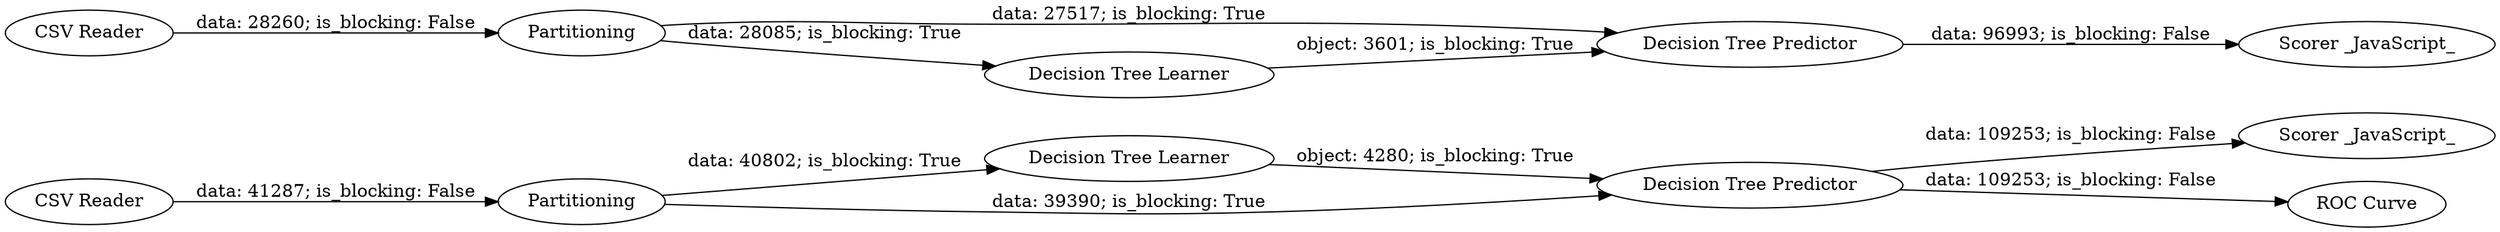 digraph {
	"2061215961863960287_1" [label="CSV Reader"]
	"2061215961863960287_5" [label="Decision Tree Learner"]
	"2061215961863960287_13" [label="Scorer _JavaScript_"]
	"2061215961863960287_2" [label="CSV Reader"]
	"2061215961863960287_10" [label=Partitioning]
	"2061215961863960287_9" [label="Decision Tree Predictor"]
	"2061215961863960287_12" [label="Decision Tree Learner"]
	"2061215961863960287_4" [label=Partitioning]
	"2061215961863960287_6" [label="Decision Tree Predictor"]
	"2061215961863960287_8" [label="Scorer _JavaScript_"]
	"2061215961863960287_7" [label="ROC Curve"]
	"2061215961863960287_4" -> "2061215961863960287_5" [label="data: 40802; is_blocking: True"]
	"2061215961863960287_12" -> "2061215961863960287_9" [label="object: 3601; is_blocking: True"]
	"2061215961863960287_2" -> "2061215961863960287_10" [label="data: 28260; is_blocking: False"]
	"2061215961863960287_1" -> "2061215961863960287_4" [label="data: 41287; is_blocking: False"]
	"2061215961863960287_10" -> "2061215961863960287_9" [label="data: 27517; is_blocking: True"]
	"2061215961863960287_5" -> "2061215961863960287_6" [label="object: 4280; is_blocking: True"]
	"2061215961863960287_6" -> "2061215961863960287_8" [label="data: 109253; is_blocking: False"]
	"2061215961863960287_10" -> "2061215961863960287_12" [label="data: 28085; is_blocking: True"]
	"2061215961863960287_4" -> "2061215961863960287_6" [label="data: 39390; is_blocking: True"]
	"2061215961863960287_9" -> "2061215961863960287_13" [label="data: 96993; is_blocking: False"]
	"2061215961863960287_6" -> "2061215961863960287_7" [label="data: 109253; is_blocking: False"]
	rankdir=LR
}
